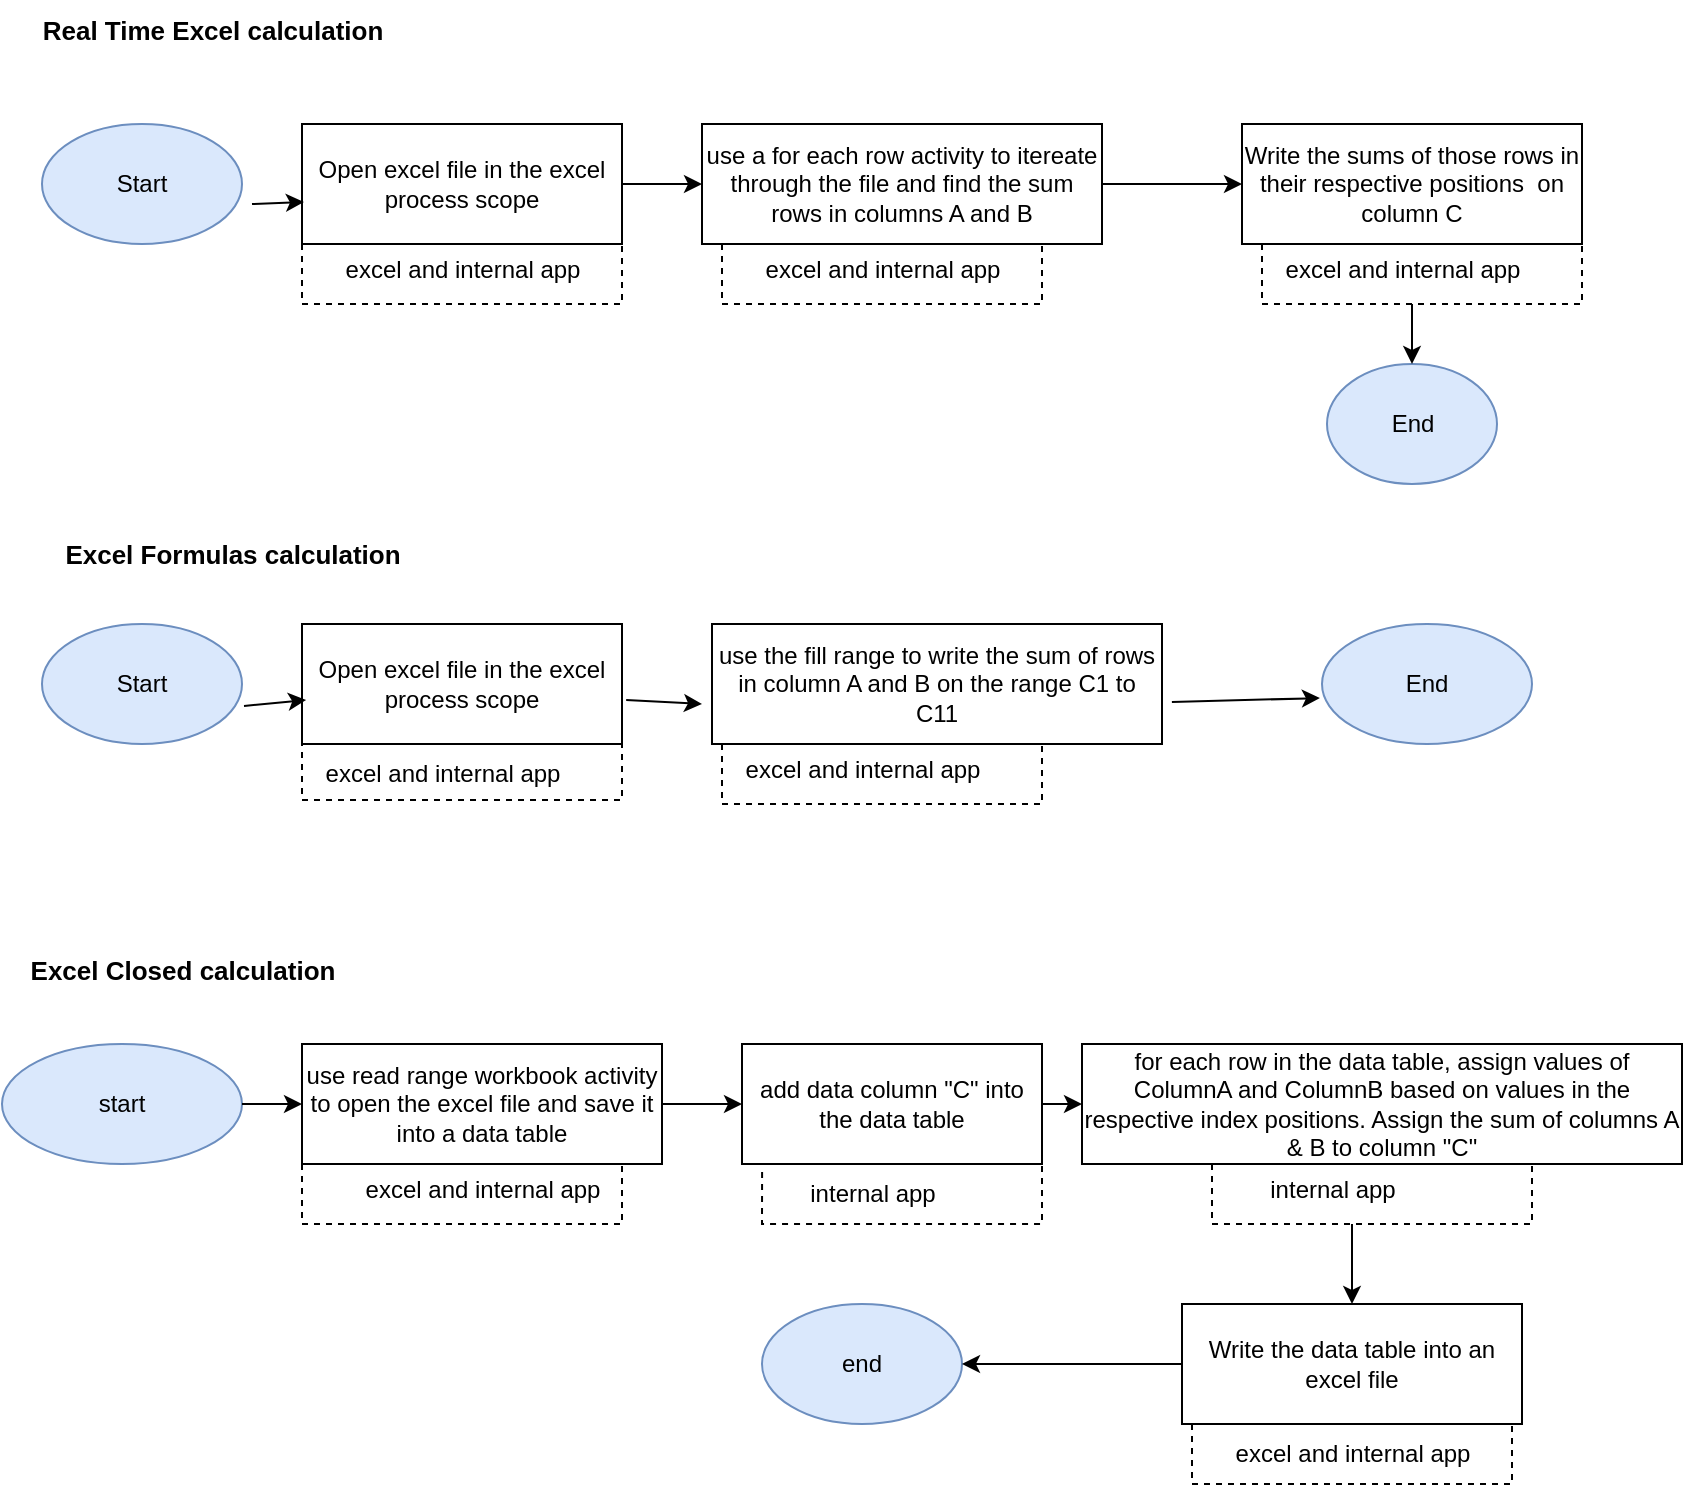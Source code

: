 <mxfile version="21.6.2" type="device">
  <diagram name="Page-1" id="ZdlL9D_077n30vhjMDNZ">
    <mxGraphModel dx="880" dy="470" grid="1" gridSize="10" guides="1" tooltips="1" connect="1" arrows="1" fold="1" page="1" pageScale="1" pageWidth="850" pageHeight="1100" math="0" shadow="0">
      <root>
        <mxCell id="0" />
        <mxCell id="1" parent="0" />
        <mxCell id="FRBYPUL44gquCxxVwWqb-1" value="&lt;b style=&quot;border-color: var(--border-color);&quot;&gt;&lt;font style=&quot;border-color: var(--border-color); font-size: 13px;&quot;&gt;Real Time Excel calculation&lt;/font&gt;&lt;/b&gt;" style="text;html=1;align=center;verticalAlign=middle;resizable=0;points=[];autosize=1;strokeColor=none;fillColor=none;" vertex="1" parent="1">
          <mxGeometry x="20" y="48" width="190" height="30" as="geometry" />
        </mxCell>
        <mxCell id="FRBYPUL44gquCxxVwWqb-2" value="Start" style="ellipse;whiteSpace=wrap;html=1;fillColor=#dae8fc;strokeColor=#6c8ebf;" vertex="1" parent="1">
          <mxGeometry x="30" y="110" width="100" height="60" as="geometry" />
        </mxCell>
        <mxCell id="FRBYPUL44gquCxxVwWqb-4" value="Open excel file in the excel process scope" style="rounded=0;whiteSpace=wrap;html=1;" vertex="1" parent="1">
          <mxGeometry x="160" y="110" width="160" height="60" as="geometry" />
        </mxCell>
        <mxCell id="FRBYPUL44gquCxxVwWqb-5" value="use a for each row activity to itereate through the file and find the sum rows in columns A and B" style="rounded=0;whiteSpace=wrap;html=1;" vertex="1" parent="1">
          <mxGeometry x="360" y="110" width="200" height="60" as="geometry" />
        </mxCell>
        <mxCell id="FRBYPUL44gquCxxVwWqb-6" value="Write the sums of those rows in their respective positions&amp;nbsp; on column C" style="whiteSpace=wrap;html=1;" vertex="1" parent="1">
          <mxGeometry x="630" y="110" width="170" height="60" as="geometry" />
        </mxCell>
        <mxCell id="FRBYPUL44gquCxxVwWqb-7" value="Start" style="ellipse;whiteSpace=wrap;html=1;fillColor=#dae8fc;strokeColor=#6c8ebf;" vertex="1" parent="1">
          <mxGeometry x="30" y="360" width="100" height="60" as="geometry" />
        </mxCell>
        <mxCell id="FRBYPUL44gquCxxVwWqb-8" value="End" style="ellipse;whiteSpace=wrap;html=1;fillColor=#dae8fc;strokeColor=#6c8ebf;" vertex="1" parent="1">
          <mxGeometry x="672.5" y="230" width="85" height="60" as="geometry" />
        </mxCell>
        <mxCell id="FRBYPUL44gquCxxVwWqb-9" value="excel and internal app" style="text;html=1;align=center;verticalAlign=middle;resizable=0;points=[];autosize=1;strokeColor=none;fillColor=none;" vertex="1" parent="1">
          <mxGeometry x="170" y="168" width="140" height="30" as="geometry" />
        </mxCell>
        <mxCell id="FRBYPUL44gquCxxVwWqb-10" value="excel and internal app" style="text;html=1;align=center;verticalAlign=middle;resizable=0;points=[];autosize=1;strokeColor=none;fillColor=none;" vertex="1" parent="1">
          <mxGeometry x="380" y="168" width="140" height="30" as="geometry" />
        </mxCell>
        <mxCell id="FRBYPUL44gquCxxVwWqb-11" value="excel and internal app" style="text;html=1;align=center;verticalAlign=middle;resizable=0;points=[];autosize=1;strokeColor=none;fillColor=none;" vertex="1" parent="1">
          <mxGeometry x="640" y="168" width="140" height="30" as="geometry" />
        </mxCell>
        <mxCell id="FRBYPUL44gquCxxVwWqb-12" value="" style="endArrow=none;dashed=1;html=1;rounded=0;entryX=1;entryY=1;entryDx=0;entryDy=0;exitX=0;exitY=1;exitDx=0;exitDy=0;" edge="1" parent="1">
          <mxGeometry width="50" height="50" relative="1" as="geometry">
            <mxPoint x="370" y="170" as="sourcePoint" />
            <mxPoint x="530" y="170" as="targetPoint" />
            <Array as="points">
              <mxPoint x="370" y="200" />
              <mxPoint x="530" y="200" />
            </Array>
          </mxGeometry>
        </mxCell>
        <mxCell id="FRBYPUL44gquCxxVwWqb-13" value="" style="endArrow=none;dashed=1;html=1;rounded=0;entryX=1;entryY=1;entryDx=0;entryDy=0;exitX=0;exitY=1;exitDx=0;exitDy=0;" edge="1" parent="1">
          <mxGeometry width="50" height="50" relative="1" as="geometry">
            <mxPoint x="160" y="170" as="sourcePoint" />
            <mxPoint x="320" y="170" as="targetPoint" />
            <Array as="points">
              <mxPoint x="160" y="200" />
              <mxPoint x="320" y="200" />
            </Array>
          </mxGeometry>
        </mxCell>
        <mxCell id="FRBYPUL44gquCxxVwWqb-14" value="" style="endArrow=none;dashed=1;html=1;rounded=0;entryX=1;entryY=1;entryDx=0;entryDy=0;exitX=0;exitY=1;exitDx=0;exitDy=0;" edge="1" parent="1">
          <mxGeometry width="50" height="50" relative="1" as="geometry">
            <mxPoint x="640" y="170" as="sourcePoint" />
            <mxPoint x="800" y="170" as="targetPoint" />
            <Array as="points">
              <mxPoint x="640" y="200" />
              <mxPoint x="800" y="200" />
            </Array>
          </mxGeometry>
        </mxCell>
        <mxCell id="FRBYPUL44gquCxxVwWqb-15" value="" style="endArrow=classic;html=1;rounded=0;entryX=0;entryY=0.5;entryDx=0;entryDy=0;" edge="1" parent="1" source="FRBYPUL44gquCxxVwWqb-5" target="FRBYPUL44gquCxxVwWqb-6">
          <mxGeometry width="50" height="50" relative="1" as="geometry">
            <mxPoint x="380" y="270" as="sourcePoint" />
            <mxPoint x="430" y="220" as="targetPoint" />
          </mxGeometry>
        </mxCell>
        <mxCell id="FRBYPUL44gquCxxVwWqb-16" value="" style="endArrow=classic;html=1;rounded=0;entryX=0;entryY=0.5;entryDx=0;entryDy=0;exitX=1;exitY=0.5;exitDx=0;exitDy=0;" edge="1" parent="1" source="FRBYPUL44gquCxxVwWqb-4" target="FRBYPUL44gquCxxVwWqb-5">
          <mxGeometry width="50" height="50" relative="1" as="geometry">
            <mxPoint x="380" y="270" as="sourcePoint" />
            <mxPoint x="430" y="220" as="targetPoint" />
          </mxGeometry>
        </mxCell>
        <mxCell id="FRBYPUL44gquCxxVwWqb-17" value="" style="endArrow=classic;html=1;rounded=0;entryX=0.006;entryY=0.65;entryDx=0;entryDy=0;entryPerimeter=0;exitX=1.05;exitY=0.667;exitDx=0;exitDy=0;exitPerimeter=0;" edge="1" parent="1" source="FRBYPUL44gquCxxVwWqb-2" target="FRBYPUL44gquCxxVwWqb-4">
          <mxGeometry width="50" height="50" relative="1" as="geometry">
            <mxPoint x="380" y="270" as="sourcePoint" />
            <mxPoint x="430" y="220" as="targetPoint" />
          </mxGeometry>
        </mxCell>
        <mxCell id="FRBYPUL44gquCxxVwWqb-18" value="" style="endArrow=classic;html=1;rounded=0;entryX=0.5;entryY=0;entryDx=0;entryDy=0;" edge="1" parent="1" target="FRBYPUL44gquCxxVwWqb-8">
          <mxGeometry width="50" height="50" relative="1" as="geometry">
            <mxPoint x="715" y="200" as="sourcePoint" />
            <mxPoint x="430" y="220" as="targetPoint" />
          </mxGeometry>
        </mxCell>
        <mxCell id="FRBYPUL44gquCxxVwWqb-19" value="&lt;b style=&quot;border-color: var(--border-color); font-size: 13px;&quot;&gt;Excel Formulas calculation&lt;/b&gt;" style="text;html=1;align=center;verticalAlign=middle;resizable=0;points=[];autosize=1;strokeColor=none;fillColor=none;" vertex="1" parent="1">
          <mxGeometry x="30" y="310" width="190" height="30" as="geometry" />
        </mxCell>
        <mxCell id="FRBYPUL44gquCxxVwWqb-20" value="Open excel file in the excel process scope" style="rounded=0;whiteSpace=wrap;html=1;" vertex="1" parent="1">
          <mxGeometry x="160" y="360" width="160" height="60" as="geometry" />
        </mxCell>
        <mxCell id="FRBYPUL44gquCxxVwWqb-21" value="use the fill range to write the sum of rows in column A and B on the range C1 to C11" style="rounded=0;whiteSpace=wrap;html=1;" vertex="1" parent="1">
          <mxGeometry x="365" y="360" width="225" height="60" as="geometry" />
        </mxCell>
        <mxCell id="FRBYPUL44gquCxxVwWqb-22" value="End" style="ellipse;whiteSpace=wrap;html=1;fillColor=#dae8fc;strokeColor=#6c8ebf;" vertex="1" parent="1">
          <mxGeometry x="670" y="360" width="105" height="60" as="geometry" />
        </mxCell>
        <mxCell id="FRBYPUL44gquCxxVwWqb-23" value="" style="endArrow=classic;html=1;rounded=0;entryX=-0.01;entryY=0.617;entryDx=0;entryDy=0;entryPerimeter=0;exitX=1.022;exitY=0.65;exitDx=0;exitDy=0;exitPerimeter=0;" edge="1" parent="1" source="FRBYPUL44gquCxxVwWqb-21" target="FRBYPUL44gquCxxVwWqb-22">
          <mxGeometry width="50" height="50" relative="1" as="geometry">
            <mxPoint x="380" y="270" as="sourcePoint" />
            <mxPoint x="430" y="220" as="targetPoint" />
          </mxGeometry>
        </mxCell>
        <mxCell id="FRBYPUL44gquCxxVwWqb-24" value="" style="endArrow=classic;html=1;rounded=0;exitX=1.013;exitY=0.633;exitDx=0;exitDy=0;exitPerimeter=0;" edge="1" parent="1" source="FRBYPUL44gquCxxVwWqb-20">
          <mxGeometry width="50" height="50" relative="1" as="geometry">
            <mxPoint x="380" y="270" as="sourcePoint" />
            <mxPoint x="360" y="400" as="targetPoint" />
          </mxGeometry>
        </mxCell>
        <mxCell id="FRBYPUL44gquCxxVwWqb-25" value="" style="endArrow=classic;html=1;rounded=0;entryX=0.013;entryY=0.633;entryDx=0;entryDy=0;entryPerimeter=0;exitX=1.01;exitY=0.683;exitDx=0;exitDy=0;exitPerimeter=0;" edge="1" parent="1" source="FRBYPUL44gquCxxVwWqb-7" target="FRBYPUL44gquCxxVwWqb-20">
          <mxGeometry width="50" height="50" relative="1" as="geometry">
            <mxPoint x="380" y="270" as="sourcePoint" />
            <mxPoint x="430" y="220" as="targetPoint" />
          </mxGeometry>
        </mxCell>
        <mxCell id="FRBYPUL44gquCxxVwWqb-26" value="excel and internal app" style="text;html=1;align=center;verticalAlign=middle;resizable=0;points=[];autosize=1;strokeColor=none;fillColor=none;" vertex="1" parent="1">
          <mxGeometry x="160" y="420" width="140" height="30" as="geometry" />
        </mxCell>
        <mxCell id="FRBYPUL44gquCxxVwWqb-27" value="excel and internal app" style="text;html=1;align=center;verticalAlign=middle;resizable=0;points=[];autosize=1;strokeColor=none;fillColor=none;" vertex="1" parent="1">
          <mxGeometry x="370" y="418" width="140" height="30" as="geometry" />
        </mxCell>
        <mxCell id="FRBYPUL44gquCxxVwWqb-28" value="" style="endArrow=none;dashed=1;html=1;rounded=0;entryX=1;entryY=1;entryDx=0;entryDy=0;exitX=0;exitY=1;exitDx=0;exitDy=0;" edge="1" parent="1">
          <mxGeometry width="50" height="50" relative="1" as="geometry">
            <mxPoint x="370" y="420" as="sourcePoint" />
            <mxPoint x="530" y="420" as="targetPoint" />
            <Array as="points">
              <mxPoint x="370" y="450" />
              <mxPoint x="530" y="450" />
            </Array>
          </mxGeometry>
        </mxCell>
        <mxCell id="FRBYPUL44gquCxxVwWqb-30" value="" style="endArrow=none;dashed=1;html=1;rounded=0;entryX=1;entryY=1;entryDx=0;entryDy=0;exitX=0;exitY=1;exitDx=0;exitDy=0;" edge="1" parent="1">
          <mxGeometry width="50" height="50" relative="1" as="geometry">
            <mxPoint x="160" y="418" as="sourcePoint" />
            <mxPoint x="320" y="418" as="targetPoint" />
            <Array as="points">
              <mxPoint x="160" y="448" />
              <mxPoint x="320" y="448" />
            </Array>
          </mxGeometry>
        </mxCell>
        <mxCell id="FRBYPUL44gquCxxVwWqb-31" value="&lt;b style=&quot;border-color: var(--border-color);&quot;&gt;&lt;font style=&quot;border-color: var(--border-color); font-size: 13px;&quot;&gt;Excel Closed calculation&lt;/font&gt;&lt;/b&gt;" style="text;html=1;align=center;verticalAlign=middle;resizable=0;points=[];autosize=1;strokeColor=none;fillColor=none;" vertex="1" parent="1">
          <mxGeometry x="10" y="518" width="180" height="30" as="geometry" />
        </mxCell>
        <mxCell id="FRBYPUL44gquCxxVwWqb-32" value="start" style="ellipse;whiteSpace=wrap;html=1;fillColor=#dae8fc;strokeColor=#6c8ebf;" vertex="1" parent="1">
          <mxGeometry x="10" y="570" width="120" height="60" as="geometry" />
        </mxCell>
        <mxCell id="FRBYPUL44gquCxxVwWqb-33" value="use read range workbook activity to open the excel file and save it into a data table" style="rounded=0;whiteSpace=wrap;html=1;" vertex="1" parent="1">
          <mxGeometry x="160" y="570" width="180" height="60" as="geometry" />
        </mxCell>
        <mxCell id="FRBYPUL44gquCxxVwWqb-34" value="add data column &quot;C&quot; into the data table" style="rounded=0;whiteSpace=wrap;html=1;" vertex="1" parent="1">
          <mxGeometry x="380" y="570" width="150" height="60" as="geometry" />
        </mxCell>
        <mxCell id="FRBYPUL44gquCxxVwWqb-35" value="for each row in the data table, assign values of ColumnA and ColumnB based on values in the respective index positions. Assign the sum of columns A &amp;amp; B to column &quot;C&quot;" style="rounded=0;whiteSpace=wrap;html=1;" vertex="1" parent="1">
          <mxGeometry x="550" y="570" width="300" height="60" as="geometry" />
        </mxCell>
        <mxCell id="FRBYPUL44gquCxxVwWqb-36" value="Write the data table into an excel file" style="rounded=0;whiteSpace=wrap;html=1;" vertex="1" parent="1">
          <mxGeometry x="600" y="700" width="170" height="60" as="geometry" />
        </mxCell>
        <mxCell id="FRBYPUL44gquCxxVwWqb-37" value="end" style="ellipse;whiteSpace=wrap;html=1;fillColor=#dae8fc;strokeColor=#6c8ebf;" vertex="1" parent="1">
          <mxGeometry x="390" y="700" width="100" height="60" as="geometry" />
        </mxCell>
        <mxCell id="FRBYPUL44gquCxxVwWqb-38" value="excel and internal app" style="text;html=1;align=center;verticalAlign=middle;resizable=0;points=[];autosize=1;strokeColor=none;fillColor=none;" vertex="1" parent="1">
          <mxGeometry x="180" y="628" width="140" height="30" as="geometry" />
        </mxCell>
        <mxCell id="FRBYPUL44gquCxxVwWqb-40" value="" style="endArrow=none;dashed=1;html=1;rounded=0;entryX=1;entryY=1;entryDx=0;entryDy=0;exitX=0;exitY=1;exitDx=0;exitDy=0;" edge="1" parent="1">
          <mxGeometry width="50" height="50" relative="1" as="geometry">
            <mxPoint x="160" y="630" as="sourcePoint" />
            <mxPoint x="320" y="630" as="targetPoint" />
            <Array as="points">
              <mxPoint x="160" y="660" />
              <mxPoint x="320" y="660" />
            </Array>
          </mxGeometry>
        </mxCell>
        <mxCell id="FRBYPUL44gquCxxVwWqb-41" value="" style="endArrow=none;dashed=1;html=1;rounded=0;entryX=1;entryY=1;entryDx=0;entryDy=0;exitX=0;exitY=1;exitDx=0;exitDy=0;" edge="1" parent="1">
          <mxGeometry width="50" height="50" relative="1" as="geometry">
            <mxPoint x="615" y="630" as="sourcePoint" />
            <mxPoint x="775" y="630" as="targetPoint" />
            <Array as="points">
              <mxPoint x="615" y="660" />
              <mxPoint x="775" y="660" />
            </Array>
          </mxGeometry>
        </mxCell>
        <mxCell id="FRBYPUL44gquCxxVwWqb-42" value="" style="endArrow=none;dashed=1;html=1;rounded=0;entryX=1;entryY=1;entryDx=0;entryDy=0;exitX=0.067;exitY=1.067;exitDx=0;exitDy=0;exitPerimeter=0;" edge="1" parent="1" source="FRBYPUL44gquCxxVwWqb-34">
          <mxGeometry width="50" height="50" relative="1" as="geometry">
            <mxPoint x="370" y="630" as="sourcePoint" />
            <mxPoint x="530" y="630" as="targetPoint" />
            <Array as="points">
              <mxPoint x="390" y="660" />
              <mxPoint x="530" y="660" />
            </Array>
          </mxGeometry>
        </mxCell>
        <mxCell id="FRBYPUL44gquCxxVwWqb-43" value="excel and internal app" style="text;html=1;align=center;verticalAlign=middle;resizable=0;points=[];autosize=1;strokeColor=none;fillColor=none;" vertex="1" parent="1">
          <mxGeometry x="615" y="760" width="140" height="30" as="geometry" />
        </mxCell>
        <mxCell id="FRBYPUL44gquCxxVwWqb-44" value="" style="endArrow=none;dashed=1;html=1;rounded=0;entryX=1;entryY=1;entryDx=0;entryDy=0;exitX=0;exitY=1;exitDx=0;exitDy=0;" edge="1" parent="1">
          <mxGeometry width="50" height="50" relative="1" as="geometry">
            <mxPoint x="605" y="760" as="sourcePoint" />
            <mxPoint x="765" y="760" as="targetPoint" />
            <Array as="points">
              <mxPoint x="605" y="790" />
              <mxPoint x="765" y="790" />
            </Array>
          </mxGeometry>
        </mxCell>
        <mxCell id="FRBYPUL44gquCxxVwWqb-45" value="" style="endArrow=classic;html=1;rounded=0;entryX=0;entryY=0.5;entryDx=0;entryDy=0;exitX=1;exitY=0.5;exitDx=0;exitDy=0;" edge="1" parent="1" source="FRBYPUL44gquCxxVwWqb-34" target="FRBYPUL44gquCxxVwWqb-35">
          <mxGeometry width="50" height="50" relative="1" as="geometry">
            <mxPoint x="380" y="680" as="sourcePoint" />
            <mxPoint x="430" y="630" as="targetPoint" />
          </mxGeometry>
        </mxCell>
        <mxCell id="FRBYPUL44gquCxxVwWqb-46" value="" style="endArrow=classic;html=1;rounded=0;entryX=0;entryY=0.5;entryDx=0;entryDy=0;exitX=1;exitY=0.5;exitDx=0;exitDy=0;" edge="1" parent="1" source="FRBYPUL44gquCxxVwWqb-33" target="FRBYPUL44gquCxxVwWqb-34">
          <mxGeometry width="50" height="50" relative="1" as="geometry">
            <mxPoint x="380" y="680" as="sourcePoint" />
            <mxPoint x="430" y="630" as="targetPoint" />
          </mxGeometry>
        </mxCell>
        <mxCell id="FRBYPUL44gquCxxVwWqb-47" value="" style="endArrow=classic;html=1;rounded=0;entryX=0;entryY=0.5;entryDx=0;entryDy=0;exitX=1;exitY=0.5;exitDx=0;exitDy=0;" edge="1" parent="1" source="FRBYPUL44gquCxxVwWqb-32" target="FRBYPUL44gquCxxVwWqb-33">
          <mxGeometry width="50" height="50" relative="1" as="geometry">
            <mxPoint x="380" y="680" as="sourcePoint" />
            <mxPoint x="430" y="630" as="targetPoint" />
          </mxGeometry>
        </mxCell>
        <mxCell id="FRBYPUL44gquCxxVwWqb-48" value="" style="endArrow=classic;html=1;rounded=0;entryX=1;entryY=0.5;entryDx=0;entryDy=0;exitX=0;exitY=0.5;exitDx=0;exitDy=0;" edge="1" parent="1" source="FRBYPUL44gquCxxVwWqb-36" target="FRBYPUL44gquCxxVwWqb-37">
          <mxGeometry width="50" height="50" relative="1" as="geometry">
            <mxPoint x="380" y="680" as="sourcePoint" />
            <mxPoint x="430" y="630" as="targetPoint" />
          </mxGeometry>
        </mxCell>
        <mxCell id="FRBYPUL44gquCxxVwWqb-49" value="" style="endArrow=classic;html=1;rounded=0;entryX=0.5;entryY=0;entryDx=0;entryDy=0;" edge="1" parent="1" target="FRBYPUL44gquCxxVwWqb-36">
          <mxGeometry width="50" height="50" relative="1" as="geometry">
            <mxPoint x="685" y="660" as="sourcePoint" />
            <mxPoint x="430" y="630" as="targetPoint" />
          </mxGeometry>
        </mxCell>
        <mxCell id="FRBYPUL44gquCxxVwWqb-50" value="internal app" style="text;html=1;align=center;verticalAlign=middle;resizable=0;points=[];autosize=1;strokeColor=none;fillColor=none;" vertex="1" parent="1">
          <mxGeometry x="400" y="630" width="90" height="30" as="geometry" />
        </mxCell>
        <mxCell id="FRBYPUL44gquCxxVwWqb-51" value="internal app" style="text;html=1;align=center;verticalAlign=middle;resizable=0;points=[];autosize=1;strokeColor=none;fillColor=none;" vertex="1" parent="1">
          <mxGeometry x="630" y="628" width="90" height="30" as="geometry" />
        </mxCell>
      </root>
    </mxGraphModel>
  </diagram>
</mxfile>

